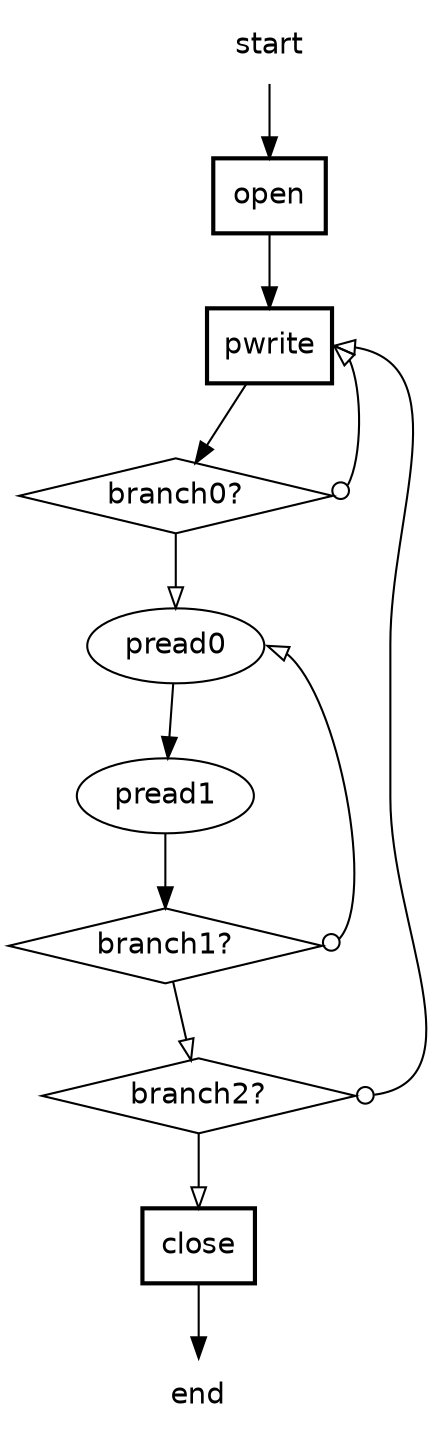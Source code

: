 digraph SCGraph {
  graph [fontname="helvetica"];
  node  [fontname="helvetica"];
  edge  [fontname="helvetica"];
  start [shape=plaintext];
  start -> open;
  end [shape=plaintext];
  open [shape=box,style=bold];
  open -> pwrite;
  pwrite [shape=box,style=bold];
  pwrite -> branch0;
  branch0 [shape=diamond,label="branch0?"];
  branch0 -> pread0 [arrowhead=empty];
  branch0:e -> pwrite:e [arrowhead=empty,dir=both,arrowtail=odot];
  pread0 -> pread1;
  pread1 -> branch1;
  branch1 [shape=diamond,label="branch1?"];
  branch1 -> branch2 [arrowhead=empty];
  branch1:e -> pread0:e [arrowhead=empty,dir=both,arrowtail=odot];
  branch2 [shape=diamond,label="branch2?"];
  branch2 -> close [arrowhead=empty];
  branch2:e -> pwrite:e [arrowhead=empty,dir=both,arrowtail=odot];
  close [shape=box,style=bold];
  close -> end;
}
